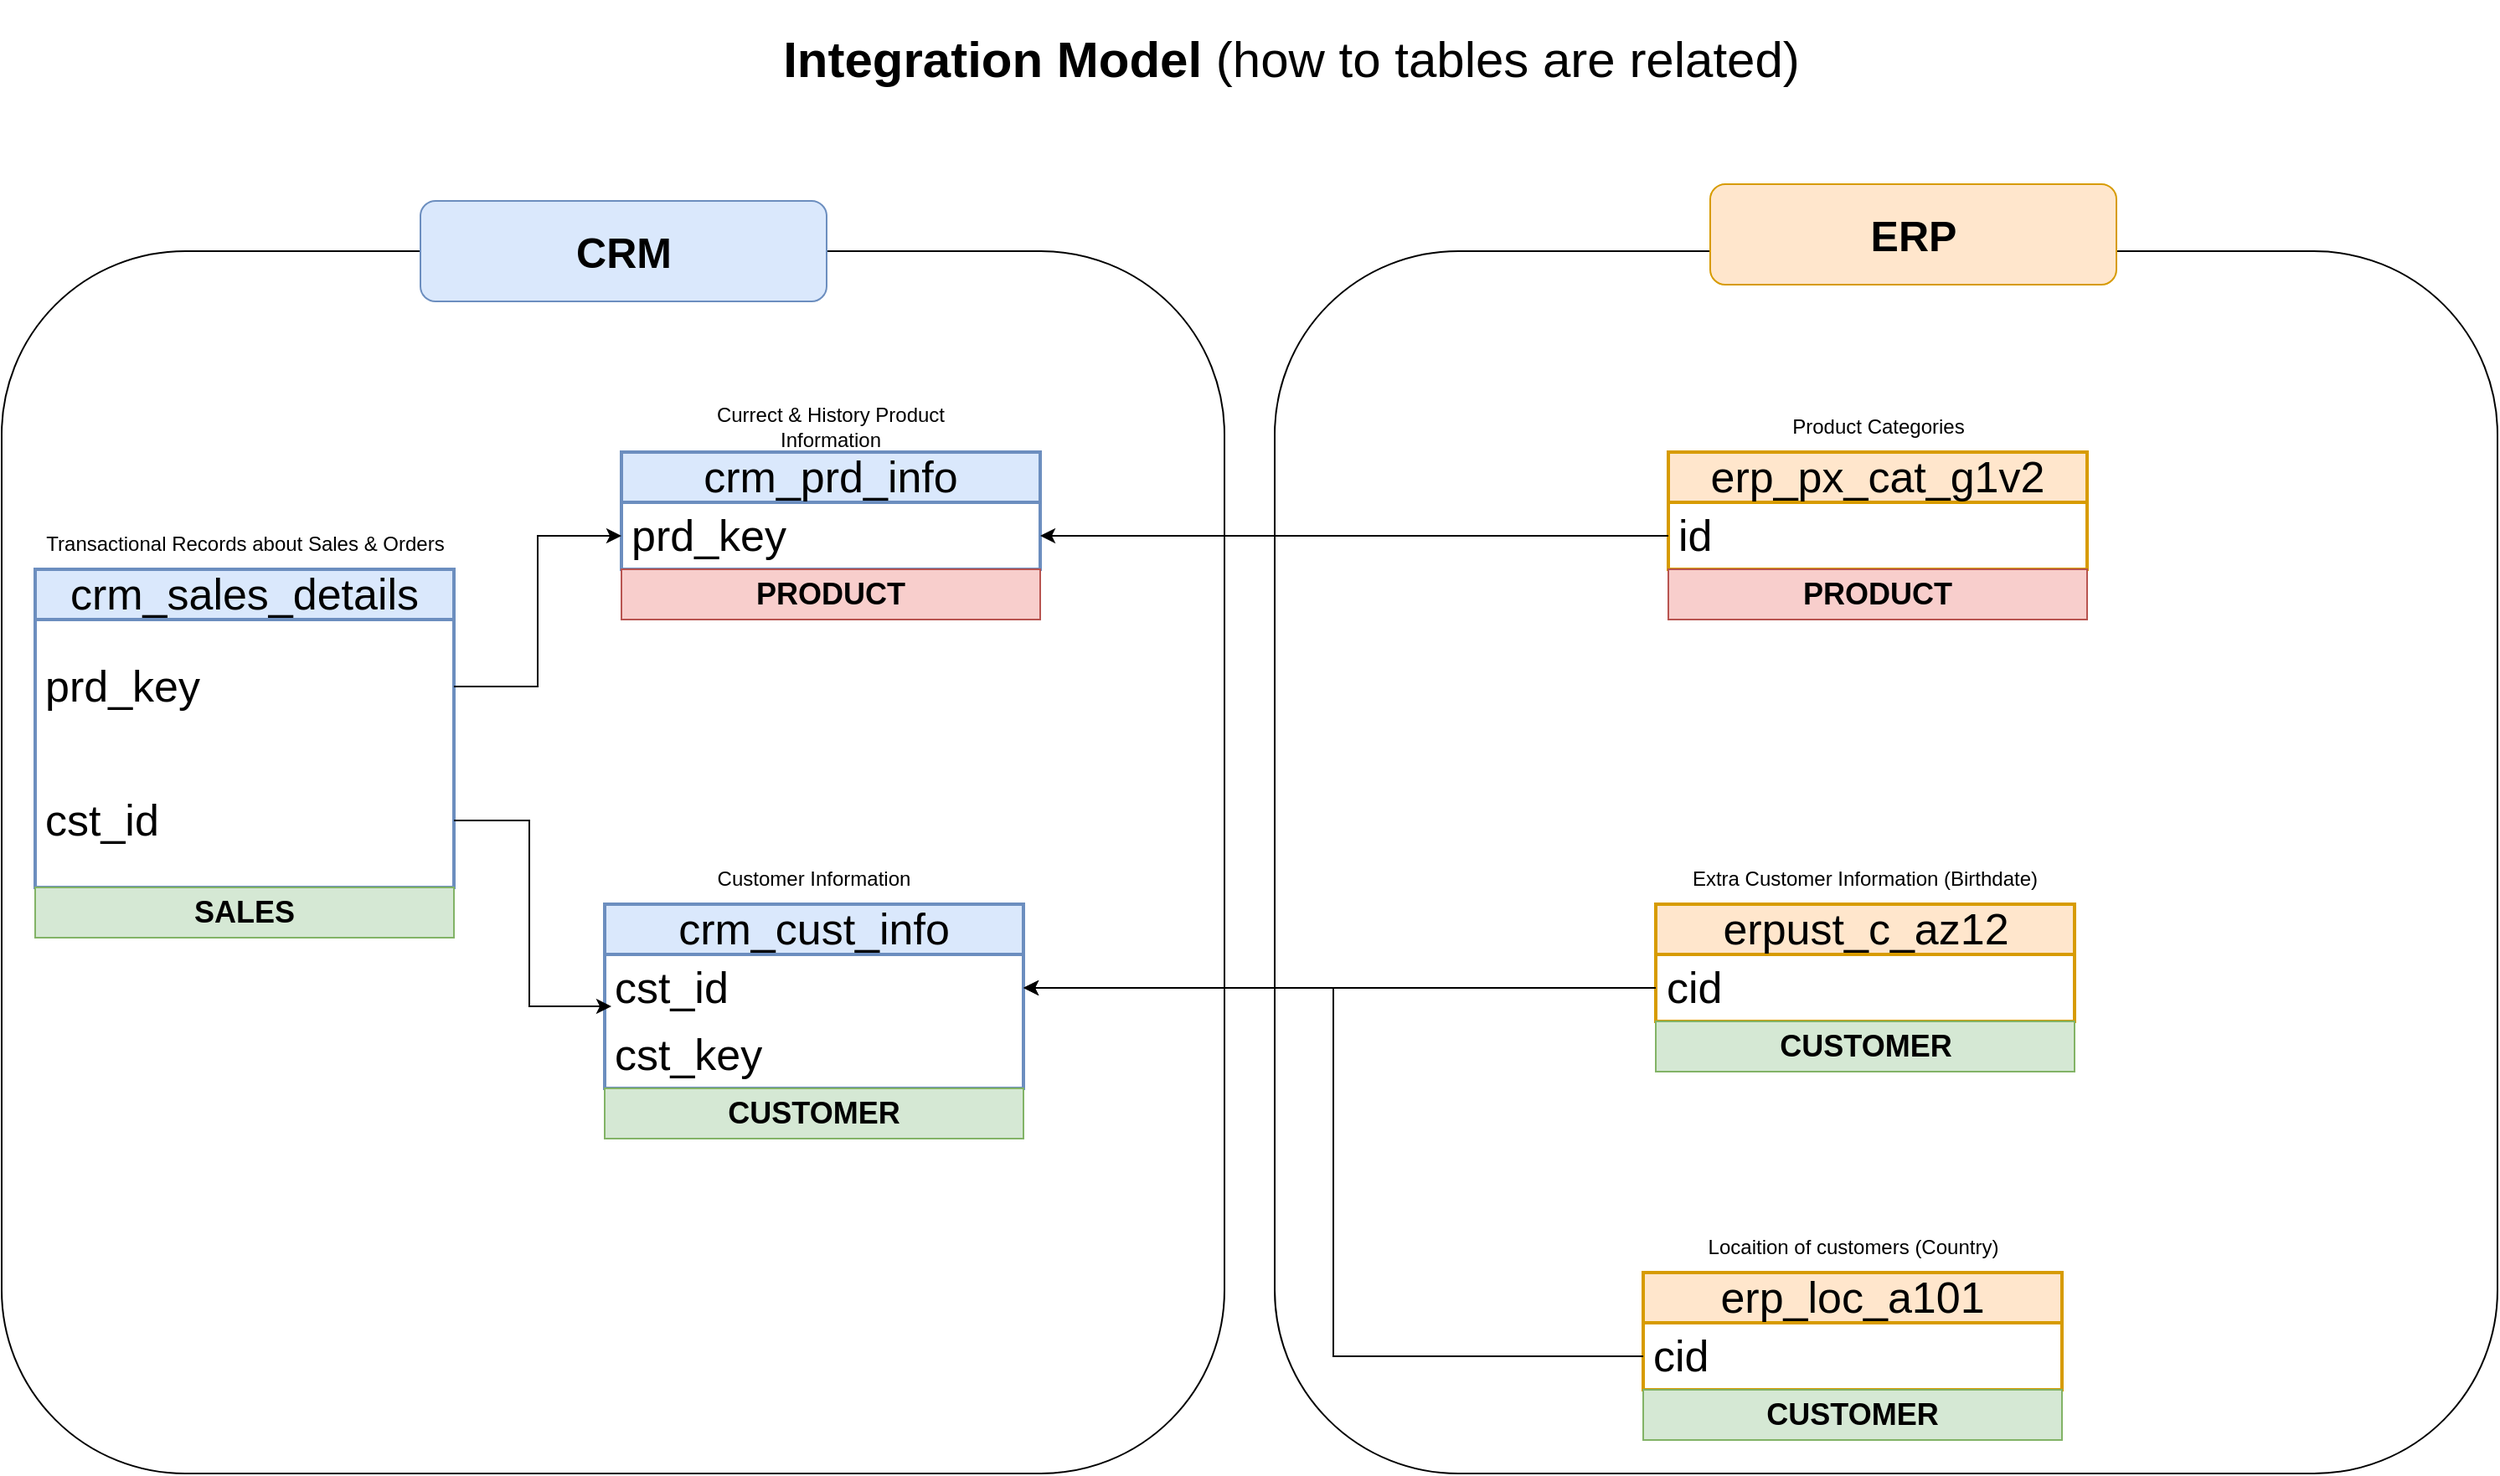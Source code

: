 <mxfile version="27.0.9">
  <diagram name="Page-1" id="KTXMXEicl3PznBiQ1CsG">
    <mxGraphModel dx="2037" dy="2301" grid="1" gridSize="10" guides="1" tooltips="1" connect="1" arrows="1" fold="1" page="1" pageScale="1" pageWidth="850" pageHeight="1100" math="0" shadow="0">
      <root>
        <mxCell id="0" />
        <mxCell id="1" parent="0" />
        <mxCell id="521ZjIl-6L6M3Uphc95u-1" value="&lt;b&gt;&lt;font&gt;Integration Model&lt;/font&gt;&lt;/b&gt; (how to tables are related)" style="text;html=1;align=center;verticalAlign=middle;whiteSpace=wrap;rounded=0;fontSize=30;" parent="1" vertex="1">
          <mxGeometry x="510" y="-110" width="760" height="70" as="geometry" />
        </mxCell>
        <mxCell id="521ZjIl-6L6M3Uphc95u-2" value="crm_cust_info" style="swimlane;fontStyle=0;childLayout=stackLayout;horizontal=1;startSize=30;horizontalStack=0;resizeParent=1;resizeParentMax=0;resizeLast=0;collapsible=1;marginBottom=0;whiteSpace=wrap;html=1;fillColor=#dae8fc;strokeColor=#6c8ebf;strokeWidth=2;fontSize=26;" parent="1" vertex="1">
          <mxGeometry x="480" y="430" width="250" height="110" as="geometry" />
        </mxCell>
        <mxCell id="521ZjIl-6L6M3Uphc95u-3" value="cst_id" style="text;strokeColor=none;fillColor=none;align=left;verticalAlign=middle;spacingLeft=4;spacingRight=4;overflow=hidden;points=[[0,0.5],[1,0.5]];portConstraint=eastwest;rotatable=0;whiteSpace=wrap;html=1;strokeWidth=2;fontSize=26;" parent="521ZjIl-6L6M3Uphc95u-2" vertex="1">
          <mxGeometry y="30" width="250" height="40" as="geometry" />
        </mxCell>
        <mxCell id="521ZjIl-6L6M3Uphc95u-21" value="cst_key" style="text;strokeColor=none;fillColor=none;align=left;verticalAlign=middle;spacingLeft=4;spacingRight=4;overflow=hidden;points=[[0,0.5],[1,0.5]];portConstraint=eastwest;rotatable=0;whiteSpace=wrap;html=1;strokeWidth=2;fontSize=26;" parent="521ZjIl-6L6M3Uphc95u-2" vertex="1">
          <mxGeometry y="70" width="250" height="40" as="geometry" />
        </mxCell>
        <mxCell id="521ZjIl-6L6M3Uphc95u-6" value="Customer Information" style="text;html=1;align=center;verticalAlign=middle;whiteSpace=wrap;rounded=0;" parent="1" vertex="1">
          <mxGeometry x="530" y="400" width="150" height="30" as="geometry" />
        </mxCell>
        <mxCell id="521ZjIl-6L6M3Uphc95u-7" value="crm_prd_info" style="swimlane;fontStyle=0;childLayout=stackLayout;horizontal=1;startSize=30;horizontalStack=0;resizeParent=1;resizeParentMax=0;resizeLast=0;collapsible=1;marginBottom=0;whiteSpace=wrap;html=1;fillColor=#dae8fc;strokeColor=#6c8ebf;strokeWidth=2;fontSize=26;" parent="1" vertex="1">
          <mxGeometry x="490" y="160" width="250" height="70" as="geometry" />
        </mxCell>
        <mxCell id="521ZjIl-6L6M3Uphc95u-8" value="prd_key" style="text;strokeColor=none;fillColor=none;align=left;verticalAlign=middle;spacingLeft=4;spacingRight=4;overflow=hidden;points=[[0,0.5],[1,0.5]];portConstraint=eastwest;rotatable=0;whiteSpace=wrap;html=1;strokeWidth=2;fontSize=26;" parent="521ZjIl-6L6M3Uphc95u-7" vertex="1">
          <mxGeometry y="30" width="250" height="40" as="geometry" />
        </mxCell>
        <mxCell id="521ZjIl-6L6M3Uphc95u-9" value="Currect &amp;amp; History Product Information" style="text;html=1;align=center;verticalAlign=middle;whiteSpace=wrap;rounded=0;" parent="1" vertex="1">
          <mxGeometry x="515" y="130" width="200" height="30" as="geometry" />
        </mxCell>
        <mxCell id="521ZjIl-6L6M3Uphc95u-10" value="crm_sales_details" style="swimlane;fontStyle=0;childLayout=stackLayout;horizontal=1;startSize=30;horizontalStack=0;resizeParent=1;resizeParentMax=0;resizeLast=0;collapsible=1;marginBottom=0;whiteSpace=wrap;html=1;fillColor=#dae8fc;strokeColor=#6c8ebf;strokeWidth=2;fontSize=26;" parent="1" vertex="1">
          <mxGeometry x="140" y="230" width="250" height="190" as="geometry" />
        </mxCell>
        <mxCell id="521ZjIl-6L6M3Uphc95u-11" value="prd_key" style="text;strokeColor=none;fillColor=none;align=left;verticalAlign=middle;spacingLeft=4;spacingRight=4;overflow=hidden;points=[[0,0.5],[1,0.5]];portConstraint=eastwest;rotatable=0;whiteSpace=wrap;html=1;strokeWidth=2;fontSize=26;" parent="521ZjIl-6L6M3Uphc95u-10" vertex="1">
          <mxGeometry y="30" width="250" height="80" as="geometry" />
        </mxCell>
        <mxCell id="521ZjIl-6L6M3Uphc95u-15" value="cst_id" style="text;strokeColor=none;fillColor=none;align=left;verticalAlign=middle;spacingLeft=4;spacingRight=4;overflow=hidden;points=[[0,0.5],[1,0.5]];portConstraint=eastwest;rotatable=0;whiteSpace=wrap;html=1;strokeWidth=2;fontSize=26;" parent="521ZjIl-6L6M3Uphc95u-10" vertex="1">
          <mxGeometry y="110" width="250" height="80" as="geometry" />
        </mxCell>
        <mxCell id="521ZjIl-6L6M3Uphc95u-12" value="Transactional Records about Sales &amp;amp; Orders" style="text;html=1;align=center;verticalAlign=middle;whiteSpace=wrap;rounded=0;" parent="1" vertex="1">
          <mxGeometry x="142.5" y="200" width="245" height="30" as="geometry" />
        </mxCell>
        <mxCell id="521ZjIl-6L6M3Uphc95u-16" style="edgeStyle=orthogonalEdgeStyle;rounded=0;orthogonalLoop=1;jettySize=auto;html=1;entryX=0.016;entryY=0.775;entryDx=0;entryDy=0;entryPerimeter=0;" parent="1" source="521ZjIl-6L6M3Uphc95u-15" target="521ZjIl-6L6M3Uphc95u-3" edge="1">
          <mxGeometry relative="1" as="geometry" />
        </mxCell>
        <mxCell id="521ZjIl-6L6M3Uphc95u-17" style="edgeStyle=orthogonalEdgeStyle;rounded=0;orthogonalLoop=1;jettySize=auto;html=1;" parent="1" source="521ZjIl-6L6M3Uphc95u-11" target="521ZjIl-6L6M3Uphc95u-8" edge="1">
          <mxGeometry relative="1" as="geometry" />
        </mxCell>
        <mxCell id="521ZjIl-6L6M3Uphc95u-18" value="erpust_c_az12" style="swimlane;fontStyle=0;childLayout=stackLayout;horizontal=1;startSize=30;horizontalStack=0;resizeParent=1;resizeParentMax=0;resizeLast=0;collapsible=1;marginBottom=0;whiteSpace=wrap;html=1;fillColor=#ffe6cc;strokeColor=#d79b00;strokeWidth=2;fontSize=26;" parent="1" vertex="1">
          <mxGeometry x="1107.5" y="430" width="250" height="70" as="geometry" />
        </mxCell>
        <mxCell id="521ZjIl-6L6M3Uphc95u-19" value="cid" style="text;strokeColor=none;fillColor=none;align=left;verticalAlign=middle;spacingLeft=4;spacingRight=4;overflow=hidden;points=[[0,0.5],[1,0.5]];portConstraint=eastwest;rotatable=0;whiteSpace=wrap;html=1;strokeWidth=2;fontSize=26;" parent="521ZjIl-6L6M3Uphc95u-18" vertex="1">
          <mxGeometry y="30" width="250" height="40" as="geometry" />
        </mxCell>
        <mxCell id="521ZjIl-6L6M3Uphc95u-20" value="Extra Customer Information (Birthdate)" style="text;html=1;align=center;verticalAlign=middle;whiteSpace=wrap;rounded=0;" parent="1" vertex="1">
          <mxGeometry x="1115" y="400" width="235" height="30" as="geometry" />
        </mxCell>
        <mxCell id="521ZjIl-6L6M3Uphc95u-23" value="erp_loc_a101" style="swimlane;fontStyle=0;childLayout=stackLayout;horizontal=1;startSize=30;horizontalStack=0;resizeParent=1;resizeParentMax=0;resizeLast=0;collapsible=1;marginBottom=0;whiteSpace=wrap;html=1;fillColor=#ffe6cc;strokeColor=#d79b00;strokeWidth=2;fontSize=26;" parent="1" vertex="1">
          <mxGeometry x="1100" y="650" width="250" height="70" as="geometry" />
        </mxCell>
        <mxCell id="521ZjIl-6L6M3Uphc95u-24" value="cid" style="text;strokeColor=none;fillColor=none;align=left;verticalAlign=middle;spacingLeft=4;spacingRight=4;overflow=hidden;points=[[0,0.5],[1,0.5]];portConstraint=eastwest;rotatable=0;whiteSpace=wrap;html=1;strokeWidth=2;fontSize=26;" parent="521ZjIl-6L6M3Uphc95u-23" vertex="1">
          <mxGeometry y="30" width="250" height="40" as="geometry" />
        </mxCell>
        <mxCell id="521ZjIl-6L6M3Uphc95u-25" value="Locaition of customers (Country)" style="text;html=1;align=center;verticalAlign=middle;whiteSpace=wrap;rounded=0;" parent="1" vertex="1">
          <mxGeometry x="1107.5" y="620" width="235" height="30" as="geometry" />
        </mxCell>
        <mxCell id="521ZjIl-6L6M3Uphc95u-26" style="edgeStyle=orthogonalEdgeStyle;rounded=0;orthogonalLoop=1;jettySize=auto;html=1;" parent="1" source="521ZjIl-6L6M3Uphc95u-19" target="521ZjIl-6L6M3Uphc95u-3" edge="1">
          <mxGeometry relative="1" as="geometry" />
        </mxCell>
        <mxCell id="521ZjIl-6L6M3Uphc95u-27" style="edgeStyle=orthogonalEdgeStyle;rounded=0;orthogonalLoop=1;jettySize=auto;html=1;entryX=1;entryY=0.5;entryDx=0;entryDy=0;" parent="1" source="521ZjIl-6L6M3Uphc95u-24" target="521ZjIl-6L6M3Uphc95u-3" edge="1">
          <mxGeometry relative="1" as="geometry" />
        </mxCell>
        <mxCell id="521ZjIl-6L6M3Uphc95u-28" value="erp_px_cat_g1v2" style="swimlane;fontStyle=0;childLayout=stackLayout;horizontal=1;startSize=30;horizontalStack=0;resizeParent=1;resizeParentMax=0;resizeLast=0;collapsible=1;marginBottom=0;whiteSpace=wrap;html=1;fillColor=#ffe6cc;strokeColor=#d79b00;strokeWidth=2;fontSize=26;" parent="1" vertex="1">
          <mxGeometry x="1115" y="160" width="250" height="70" as="geometry" />
        </mxCell>
        <mxCell id="521ZjIl-6L6M3Uphc95u-29" value="id" style="text;strokeColor=none;fillColor=none;align=left;verticalAlign=middle;spacingLeft=4;spacingRight=4;overflow=hidden;points=[[0,0.5],[1,0.5]];portConstraint=eastwest;rotatable=0;whiteSpace=wrap;html=1;strokeWidth=2;fontSize=26;" parent="521ZjIl-6L6M3Uphc95u-28" vertex="1">
          <mxGeometry y="30" width="250" height="40" as="geometry" />
        </mxCell>
        <mxCell id="521ZjIl-6L6M3Uphc95u-30" value="Product Categories" style="text;html=1;align=center;verticalAlign=middle;whiteSpace=wrap;rounded=0;" parent="1" vertex="1">
          <mxGeometry x="1122.5" y="130" width="235" height="30" as="geometry" />
        </mxCell>
        <mxCell id="521ZjIl-6L6M3Uphc95u-32" style="edgeStyle=orthogonalEdgeStyle;rounded=0;orthogonalLoop=1;jettySize=auto;html=1;" parent="1" source="521ZjIl-6L6M3Uphc95u-29" target="521ZjIl-6L6M3Uphc95u-8" edge="1">
          <mxGeometry relative="1" as="geometry" />
        </mxCell>
        <mxCell id="521ZjIl-6L6M3Uphc95u-33" value="" style="rounded=1;whiteSpace=wrap;html=1;fillColor=none;" parent="1" vertex="1">
          <mxGeometry x="120" y="40" width="730" height="730" as="geometry" />
        </mxCell>
        <mxCell id="521ZjIl-6L6M3Uphc95u-34" value="&lt;font style=&quot;font-size: 25px;&quot;&gt;&lt;b&gt;CRM&lt;/b&gt;&lt;/font&gt;" style="rounded=1;whiteSpace=wrap;html=1;fillColor=#dae8fc;strokeColor=#6c8ebf;" parent="1" vertex="1">
          <mxGeometry x="370" y="10" width="242.5" height="60" as="geometry" />
        </mxCell>
        <mxCell id="521ZjIl-6L6M3Uphc95u-35" value="" style="rounded=1;whiteSpace=wrap;html=1;fillColor=none;" parent="1" vertex="1">
          <mxGeometry x="880" y="40" width="730" height="730" as="geometry" />
        </mxCell>
        <mxCell id="521ZjIl-6L6M3Uphc95u-36" value="&lt;font style=&quot;font-size: 25px;&quot;&gt;&lt;b&gt;ERP&lt;/b&gt;&lt;/font&gt;" style="rounded=1;whiteSpace=wrap;html=1;fillColor=#ffe6cc;strokeColor=#d79b00;" parent="1" vertex="1">
          <mxGeometry x="1140" width="242.5" height="60" as="geometry" />
        </mxCell>
        <mxCell id="6ymrLsozRNkWvSD3sQPW-1" value="&lt;font style=&quot;font-size: 18px;&quot;&gt;PRODUCT&lt;/font&gt;" style="text;html=1;strokeColor=#b85450;fillColor=#f8cecc;align=center;verticalAlign=middle;whiteSpace=wrap;overflow=hidden;fontStyle=1" vertex="1" parent="1">
          <mxGeometry x="490" y="230" width="250" height="30" as="geometry" />
        </mxCell>
        <mxCell id="6ymrLsozRNkWvSD3sQPW-2" value="&lt;font style=&quot;font-size: 18px;&quot;&gt;PRODUCT&lt;/font&gt;" style="text;html=1;strokeColor=#b85450;fillColor=#f8cecc;align=center;verticalAlign=middle;whiteSpace=wrap;overflow=hidden;fontStyle=1" vertex="1" parent="1">
          <mxGeometry x="1115" y="230" width="250" height="30" as="geometry" />
        </mxCell>
        <mxCell id="6ymrLsozRNkWvSD3sQPW-3" value="&lt;font style=&quot;font-size: 18px;&quot;&gt;CUSTOMER&lt;/font&gt;" style="text;html=1;strokeColor=#82b366;fillColor=#d5e8d4;align=center;verticalAlign=middle;whiteSpace=wrap;overflow=hidden;fontStyle=1" vertex="1" parent="1">
          <mxGeometry x="480" y="540" width="250" height="30" as="geometry" />
        </mxCell>
        <mxCell id="6ymrLsozRNkWvSD3sQPW-4" value="&lt;font style=&quot;font-size: 18px;&quot;&gt;CUSTOMER&lt;/font&gt;" style="text;html=1;strokeColor=#82b366;fillColor=#d5e8d4;align=center;verticalAlign=middle;whiteSpace=wrap;overflow=hidden;fontStyle=1" vertex="1" parent="1">
          <mxGeometry x="1107.5" y="500" width="250" height="30" as="geometry" />
        </mxCell>
        <mxCell id="6ymrLsozRNkWvSD3sQPW-5" value="&lt;font style=&quot;font-size: 18px;&quot;&gt;CUSTOMER&lt;/font&gt;" style="text;html=1;strokeColor=#82b366;fillColor=#d5e8d4;align=center;verticalAlign=middle;whiteSpace=wrap;overflow=hidden;fontStyle=1" vertex="1" parent="1">
          <mxGeometry x="1100" y="720" width="250" height="30" as="geometry" />
        </mxCell>
        <mxCell id="6ymrLsozRNkWvSD3sQPW-6" value="&lt;font style=&quot;font-size: 18px;&quot;&gt;SALES&lt;/font&gt;" style="text;html=1;strokeColor=#82b366;fillColor=#d5e8d4;align=center;verticalAlign=middle;whiteSpace=wrap;overflow=hidden;fontStyle=1" vertex="1" parent="1">
          <mxGeometry x="140" y="420" width="250" height="30" as="geometry" />
        </mxCell>
      </root>
    </mxGraphModel>
  </diagram>
</mxfile>
